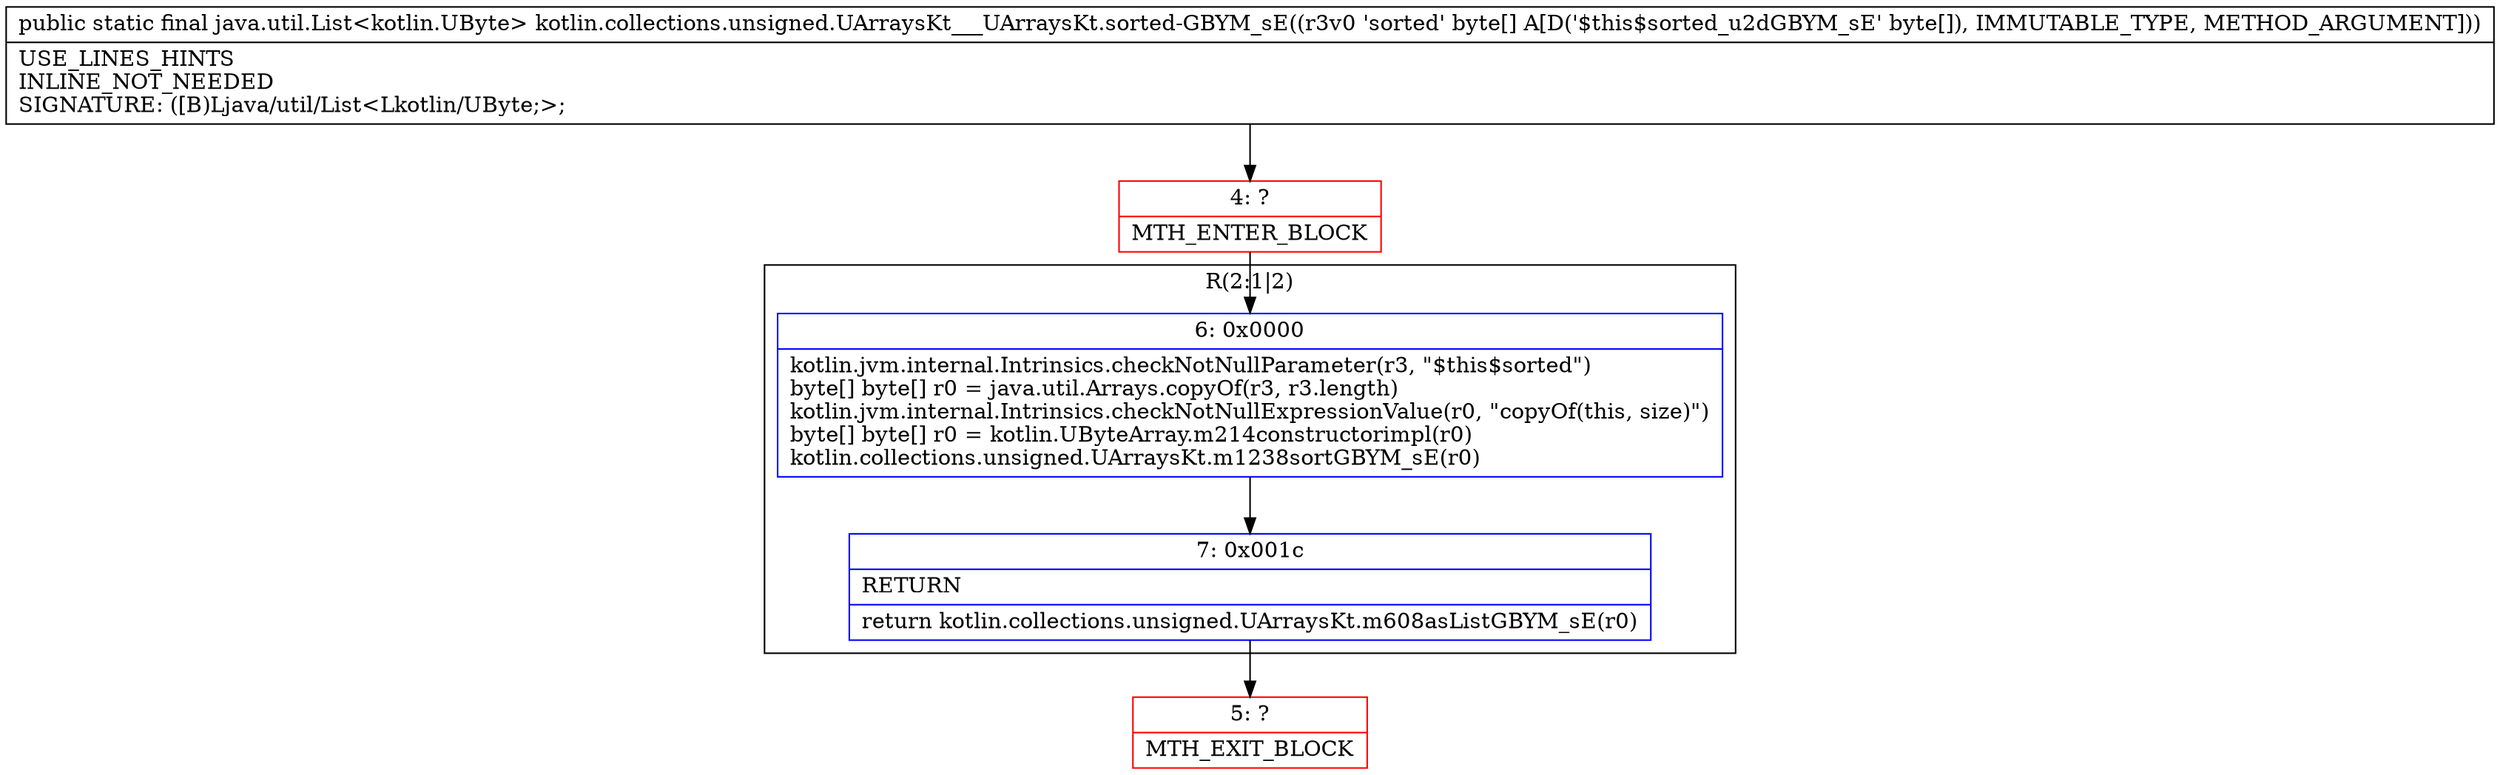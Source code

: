 digraph "CFG forkotlin.collections.unsigned.UArraysKt___UArraysKt.sorted\-GBYM_sE([B)Ljava\/util\/List;" {
subgraph cluster_Region_2065197988 {
label = "R(2:1|2)";
node [shape=record,color=blue];
Node_6 [shape=record,label="{6\:\ 0x0000|kotlin.jvm.internal.Intrinsics.checkNotNullParameter(r3, \"$this$sorted\")\lbyte[] byte[] r0 = java.util.Arrays.copyOf(r3, r3.length)\lkotlin.jvm.internal.Intrinsics.checkNotNullExpressionValue(r0, \"copyOf(this, size)\")\lbyte[] byte[] r0 = kotlin.UByteArray.m214constructorimpl(r0)\lkotlin.collections.unsigned.UArraysKt.m1238sortGBYM_sE(r0)\l}"];
Node_7 [shape=record,label="{7\:\ 0x001c|RETURN\l|return kotlin.collections.unsigned.UArraysKt.m608asListGBYM_sE(r0)\l}"];
}
Node_4 [shape=record,color=red,label="{4\:\ ?|MTH_ENTER_BLOCK\l}"];
Node_5 [shape=record,color=red,label="{5\:\ ?|MTH_EXIT_BLOCK\l}"];
MethodNode[shape=record,label="{public static final java.util.List\<kotlin.UByte\> kotlin.collections.unsigned.UArraysKt___UArraysKt.sorted\-GBYM_sE((r3v0 'sorted' byte[] A[D('$this$sorted_u2dGBYM_sE' byte[]), IMMUTABLE_TYPE, METHOD_ARGUMENT]))  | USE_LINES_HINTS\lINLINE_NOT_NEEDED\lSIGNATURE: ([B)Ljava\/util\/List\<Lkotlin\/UByte;\>;\l}"];
MethodNode -> Node_4;Node_6 -> Node_7;
Node_7 -> Node_5;
Node_4 -> Node_6;
}


